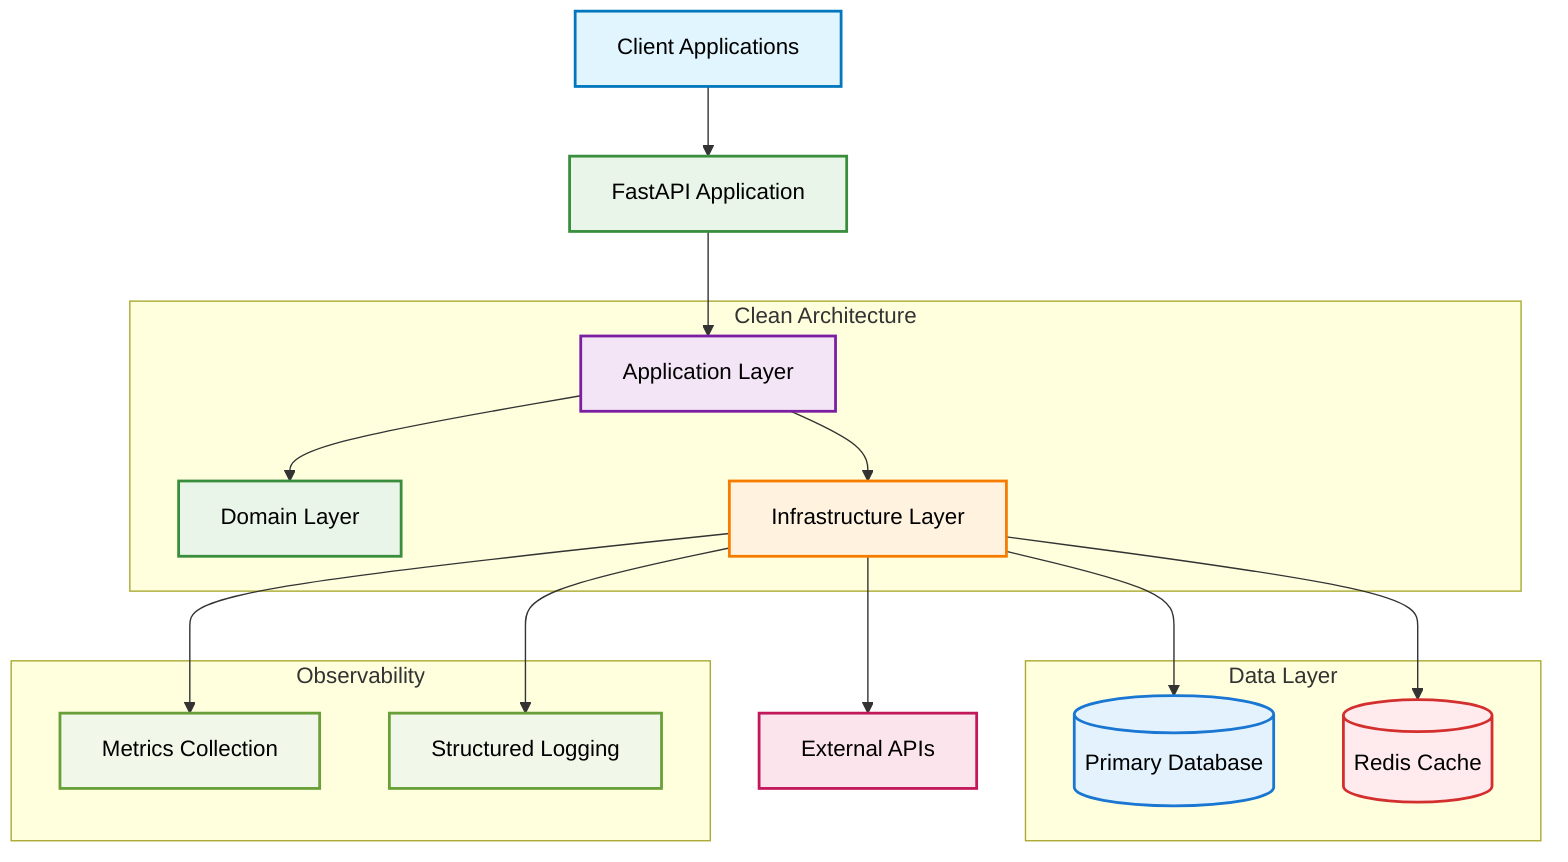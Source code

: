 graph TB
    Client[Client Applications]:::client --> API[FastAPI Application]:::interface
    API --> App[Application Layer]:::application
    App --> Domain[Domain Layer]:::domain
    App --> Infra[Infrastructure Layer]:::infrastructure
    Infra --> DB[(Primary Database)]:::database
    Infra --> Cache[(Redis Cache)]:::cache
    Infra --> External[External APIs]:::external
    Infra --> Metrics[Metrics Collection]:::observability
    Infra --> Logs[Structured Logging]:::observability

    subgraph "Clean Architecture"
        Domain
        App
        Infra
    end

    subgraph "Data Layer"
        DB
        Cache
    end

    subgraph "Observability"
        Metrics
        Logs
    end

    classDef client fill:#e1f5fe,stroke:#0277bd,stroke-width:2px,color:#000
    classDef interface fill:#e8f5e8,stroke:#388e3c,stroke-width:2px,color:#000
    classDef application fill:#f3e5f5,stroke:#7b1fa2,stroke-width:2px,color:#000
    classDef domain fill:#e8f5e8,stroke:#388e3c,stroke-width:2px,color:#000
    classDef infrastructure fill:#fff3e0,stroke:#f57c00,stroke-width:2px,color:#000
    classDef database fill:#e3f2fd,stroke:#1976d2,stroke-width:2px,color:#000
    classDef cache fill:#ffebee,stroke:#d32f2f,stroke-width:2px,color:#000
    classDef external fill:#fce4ec,stroke:#c2185b,stroke-width:2px,color:#000
    classDef observability fill:#f1f8e9,stroke:#689f38,stroke-width:2px,color:#000